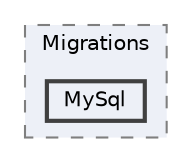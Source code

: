 digraph "BLAZAMDatabase/Migrations/MySql"
{
 // LATEX_PDF_SIZE
  bgcolor="transparent";
  edge [fontname=Helvetica,fontsize=10,labelfontname=Helvetica,labelfontsize=10];
  node [fontname=Helvetica,fontsize=10,shape=box,height=0.2,width=0.4];
  compound=true
  subgraph clusterdir_92fa228b6c769364e3a1c70cbfdb0d38 {
    graph [ bgcolor="#edf0f7", pencolor="grey50", label="Migrations", fontname=Helvetica,fontsize=10 style="filled,dashed", URL="dir_92fa228b6c769364e3a1c70cbfdb0d38.html",tooltip=""]
  dir_52031d8df5677abdfb21a1c9a148fa8f [label="MySql", fillcolor="#edf0f7", color="grey25", style="filled,bold", URL="dir_52031d8df5677abdfb21a1c9a148fa8f.html",tooltip=""];
  }
}
